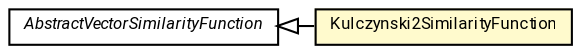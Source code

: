 #!/usr/local/bin/dot
#
# Class diagram 
# Generated by UMLGraph version R5_7_2-60-g0e99a6 (http://www.spinellis.gr/umlgraph/)
#

digraph G {
	graph [fontnames="svg"]
	edge [fontname="Roboto",fontsize=7,labelfontname="Roboto",labelfontsize=7,color="black"];
	node [fontname="Roboto",fontcolor="black",fontsize=8,shape=plaintext,margin=0,width=0,height=0];
	nodesep=0.15;
	ranksep=0.25;
	rankdir=LR;
	// de.lmu.ifi.dbs.elki.distance.similarityfunction.AbstractVectorSimilarityFunction
	c5995780 [label=<<table title="de.lmu.ifi.dbs.elki.distance.similarityfunction.AbstractVectorSimilarityFunction" border="0" cellborder="1" cellspacing="0" cellpadding="2" href="AbstractVectorSimilarityFunction.html" target="_parent">
		<tr><td><table border="0" cellspacing="0" cellpadding="1">
		<tr><td align="center" balign="center"> <font face="Roboto"><i>AbstractVectorSimilarityFunction</i></font> </td></tr>
		</table></td></tr>
		</table>>, URL="AbstractVectorSimilarityFunction.html"];
	// de.lmu.ifi.dbs.elki.distance.similarityfunction.Kulczynski2SimilarityFunction
	c5995797 [label=<<table title="de.lmu.ifi.dbs.elki.distance.similarityfunction.Kulczynski2SimilarityFunction" border="0" cellborder="1" cellspacing="0" cellpadding="2" bgcolor="lemonChiffon" href="Kulczynski2SimilarityFunction.html" target="_parent">
		<tr><td><table border="0" cellspacing="0" cellpadding="1">
		<tr><td align="center" balign="center"> <font face="Roboto">Kulczynski2SimilarityFunction</font> </td></tr>
		</table></td></tr>
		</table>>, URL="Kulczynski2SimilarityFunction.html"];
	// de.lmu.ifi.dbs.elki.distance.similarityfunction.Kulczynski2SimilarityFunction extends de.lmu.ifi.dbs.elki.distance.similarityfunction.AbstractVectorSimilarityFunction
	c5995780 -> c5995797 [arrowtail=empty,dir=back,weight=10];
}

